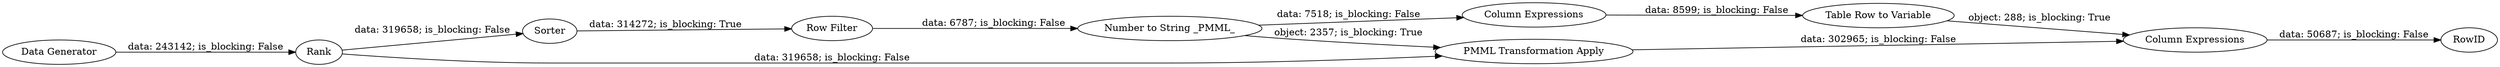 digraph {
	"-6926920770091721155_20" [label=RowID]
	"-6926920770091721155_18" [label="Column Expressions"]
	"-6926920770091721155_11" [label="Data Generator"]
	"-6926920770091721155_19" [label="Table Row to Variable"]
	"-6926920770091721155_16" [label="Column Expressions"]
	"-6926920770091721155_12" [label=Sorter]
	"-6926920770091721155_10" [label=Rank]
	"-6926920770091721155_17" [label="PMML Transformation Apply"]
	"-6926920770091721155_13" [label="Row Filter"]
	"-6926920770091721155_14" [label="Number to String _PMML_"]
	"-6926920770091721155_12" -> "-6926920770091721155_13" [label="data: 314272; is_blocking: True"]
	"-6926920770091721155_18" -> "-6926920770091721155_19" [label="data: 8599; is_blocking: False"]
	"-6926920770091721155_13" -> "-6926920770091721155_14" [label="data: 6787; is_blocking: False"]
	"-6926920770091721155_19" -> "-6926920770091721155_16" [label="object: 288; is_blocking: True"]
	"-6926920770091721155_14" -> "-6926920770091721155_18" [label="data: 7518; is_blocking: False"]
	"-6926920770091721155_10" -> "-6926920770091721155_12" [label="data: 319658; is_blocking: False"]
	"-6926920770091721155_17" -> "-6926920770091721155_16" [label="data: 302965; is_blocking: False"]
	"-6926920770091721155_14" -> "-6926920770091721155_17" [label="object: 2357; is_blocking: True"]
	"-6926920770091721155_10" -> "-6926920770091721155_17" [label="data: 319658; is_blocking: False"]
	"-6926920770091721155_11" -> "-6926920770091721155_10" [label="data: 243142; is_blocking: False"]
	"-6926920770091721155_16" -> "-6926920770091721155_20" [label="data: 50687; is_blocking: False"]
	rankdir=LR
}
